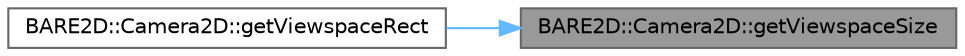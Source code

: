 digraph "BARE2D::Camera2D::getViewspaceSize"
{
 // INTERACTIVE_SVG=YES
 // LATEX_PDF_SIZE
  bgcolor="transparent";
  edge [fontname=Helvetica,fontsize=10,labelfontname=Helvetica,labelfontsize=10];
  node [fontname=Helvetica,fontsize=10,shape=box,height=0.2,width=0.4];
  rankdir="RL";
  Node1 [label="BARE2D::Camera2D::getViewspaceSize",height=0.2,width=0.4,color="gray40", fillcolor="grey60", style="filled", fontcolor="black",tooltip=" "];
  Node1 -> Node2 [dir="back",color="steelblue1",style="solid"];
  Node2 [label="BARE2D::Camera2D::getViewspaceRect",height=0.2,width=0.4,color="grey40", fillcolor="white", style="filled",URL="$class_b_a_r_e2_d_1_1_camera2_d.html#a358584512c00006b032c81c669b88bf4",tooltip=" "];
}
